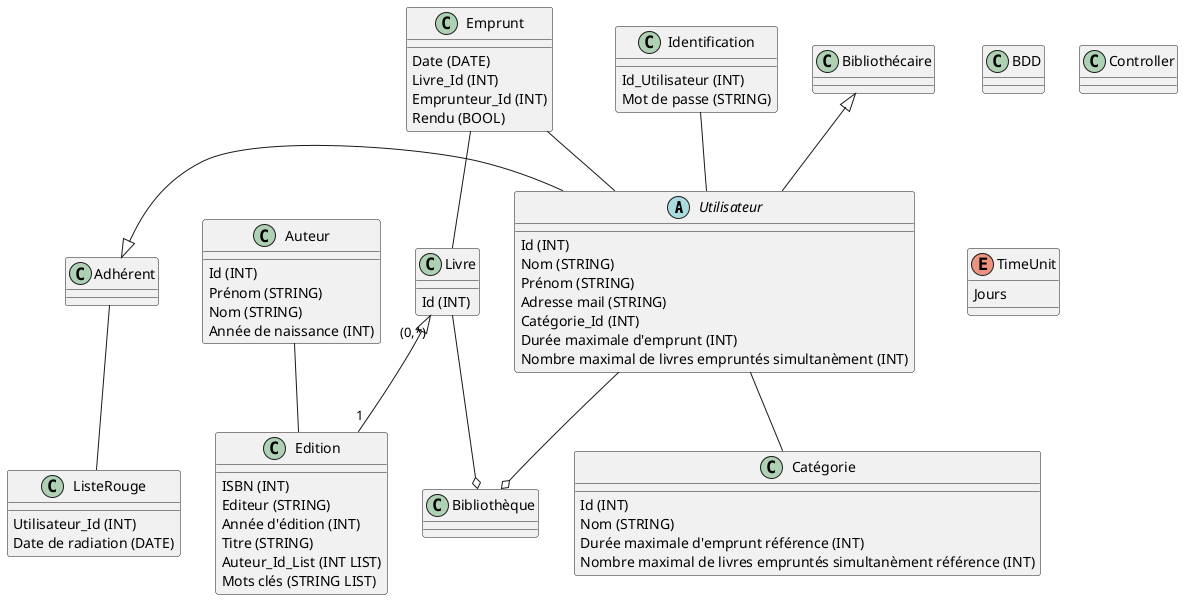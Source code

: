 @startuml
'https://plantuml.com/class-diagram

abstract class Utilisateur {
Id (INT)
Nom (STRING)
Prénom (STRING)
Adresse mail (STRING)
Catégorie_Id (INT)
Durée maximale d'emprunt (INT)
Nombre maximal de livres empruntés simultanèment (INT)

}

class Bibliothèque {
}

class BDD{
}

class Edition {
ISBN (INT)
Editeur (STRING)
Année d'édition (INT)
Titre (STRING)
Auteur_Id_List (INT LIST)
Mots clés (STRING LIST)
}

class Livre {
Id (INT)
}

class Auteur {
Id (INT)
Prénom (STRING)
Nom (STRING)
Année de naissance (INT)
}

class Emprunt {
Date (DATE)
Livre_Id (INT)
Emprunteur_Id (INT)
Rendu (BOOL)
}

class Identification {
Id_Utilisateur (INT)
Mot de passe (STRING)
}

class Adhérent {
}

Class Catégorie {
Id (INT)
Nom (STRING)
Durée maximale d'emprunt référence (INT)
Nombre maximal de livres empruntés simultanèment référence (INT)
}

class ListeRouge {
Utilisateur_Id (INT)
Date de radiation (DATE)
}

class Controller{
}

Bibliothécaire <|-- Utilisateur
Adhérent <|- Utilisateur

Livre "(0,*)" <|-- "1" Edition
Utilisateur --o Bibliothèque
Livre --o Bibliothèque

Identification -- Utilisateur
Utilisateur -- Catégorie
Adhérent -- ListeRouge
Auteur -- Edition
Emprunt -- Utilisateur
Emprunt -- Livre


enum TimeUnit {
Jours
}

@enduml